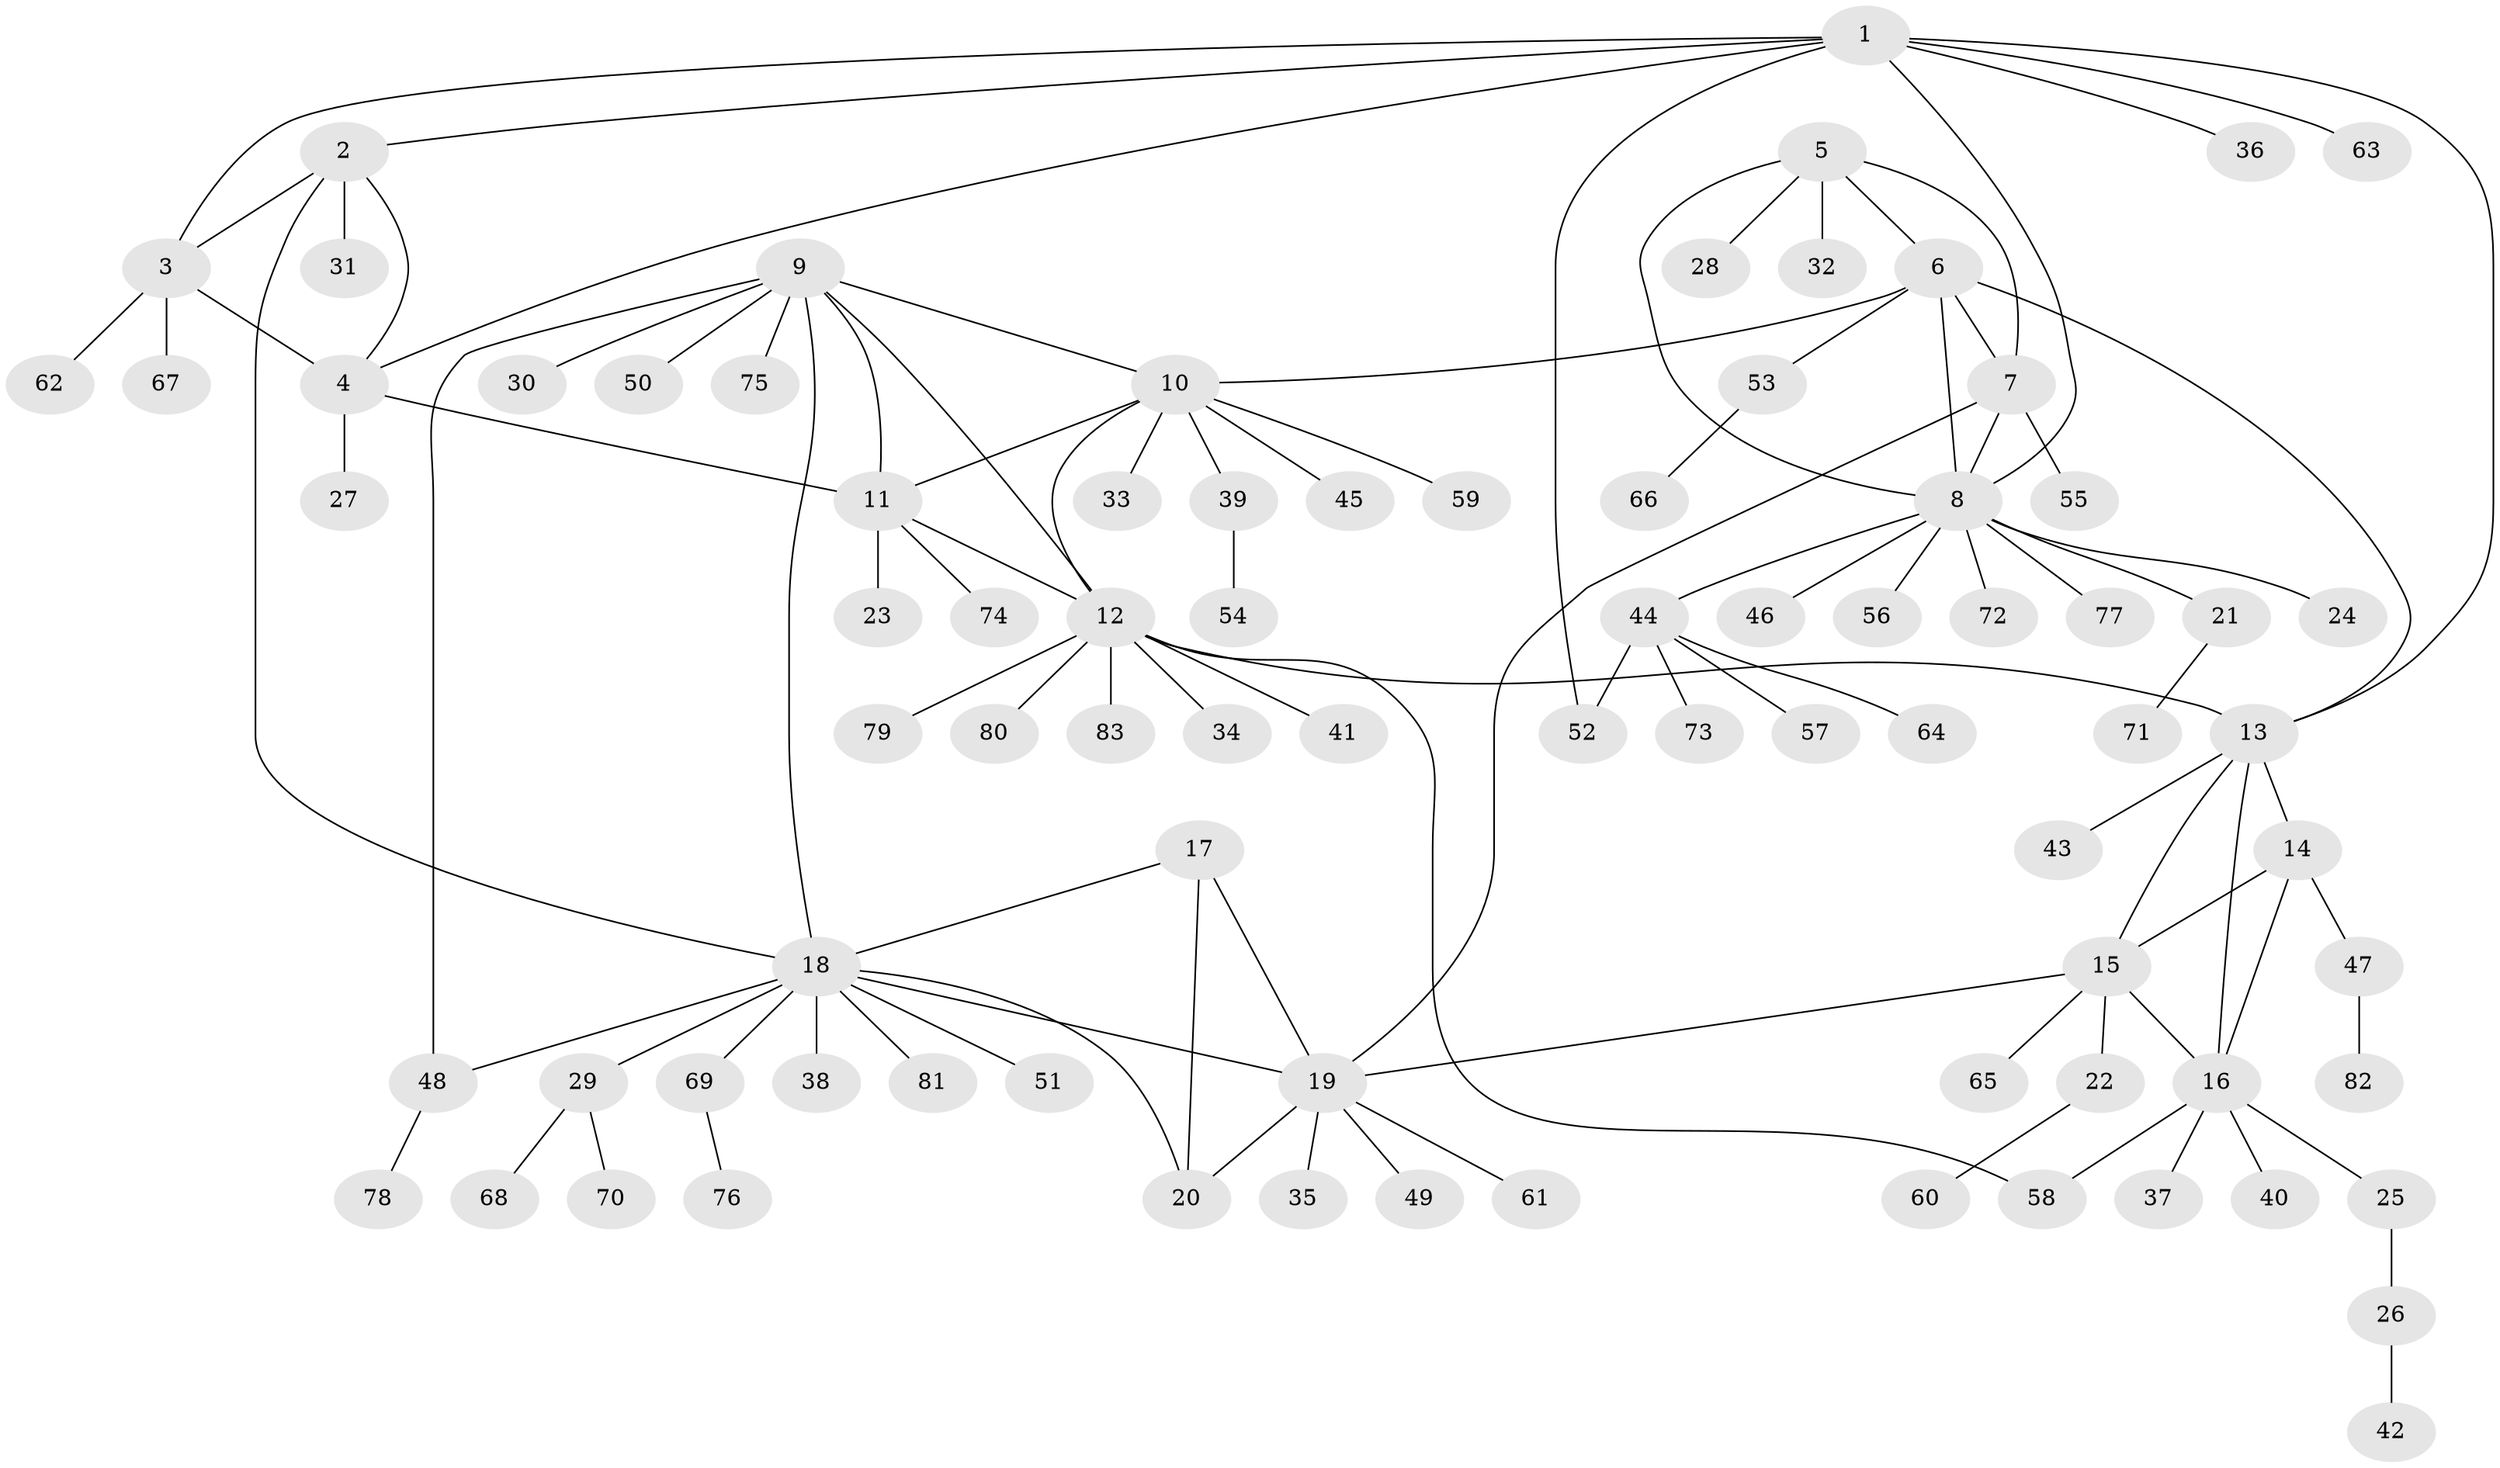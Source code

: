 // coarse degree distribution, {1: 0.47619047619047616, 5: 0.07142857142857142, 6: 0.09523809523809523, 3: 0.047619047619047616, 2: 0.14285714285714285, 4: 0.09523809523809523, 8: 0.047619047619047616, 9: 0.023809523809523808}
// Generated by graph-tools (version 1.1) at 2025/37/03/04/25 23:37:39]
// undirected, 83 vertices, 106 edges
graph export_dot {
  node [color=gray90,style=filled];
  1;
  2;
  3;
  4;
  5;
  6;
  7;
  8;
  9;
  10;
  11;
  12;
  13;
  14;
  15;
  16;
  17;
  18;
  19;
  20;
  21;
  22;
  23;
  24;
  25;
  26;
  27;
  28;
  29;
  30;
  31;
  32;
  33;
  34;
  35;
  36;
  37;
  38;
  39;
  40;
  41;
  42;
  43;
  44;
  45;
  46;
  47;
  48;
  49;
  50;
  51;
  52;
  53;
  54;
  55;
  56;
  57;
  58;
  59;
  60;
  61;
  62;
  63;
  64;
  65;
  66;
  67;
  68;
  69;
  70;
  71;
  72;
  73;
  74;
  75;
  76;
  77;
  78;
  79;
  80;
  81;
  82;
  83;
  1 -- 2;
  1 -- 3;
  1 -- 4;
  1 -- 8;
  1 -- 13;
  1 -- 36;
  1 -- 52;
  1 -- 63;
  2 -- 3;
  2 -- 4;
  2 -- 18;
  2 -- 31;
  3 -- 4;
  3 -- 62;
  3 -- 67;
  4 -- 11;
  4 -- 27;
  5 -- 6;
  5 -- 7;
  5 -- 8;
  5 -- 28;
  5 -- 32;
  6 -- 7;
  6 -- 8;
  6 -- 10;
  6 -- 13;
  6 -- 53;
  7 -- 8;
  7 -- 19;
  7 -- 55;
  8 -- 21;
  8 -- 24;
  8 -- 44;
  8 -- 46;
  8 -- 56;
  8 -- 72;
  8 -- 77;
  9 -- 10;
  9 -- 11;
  9 -- 12;
  9 -- 18;
  9 -- 30;
  9 -- 48;
  9 -- 50;
  9 -- 75;
  10 -- 11;
  10 -- 12;
  10 -- 33;
  10 -- 39;
  10 -- 45;
  10 -- 59;
  11 -- 12;
  11 -- 23;
  11 -- 74;
  12 -- 13;
  12 -- 34;
  12 -- 41;
  12 -- 58;
  12 -- 79;
  12 -- 80;
  12 -- 83;
  13 -- 14;
  13 -- 15;
  13 -- 16;
  13 -- 43;
  14 -- 15;
  14 -- 16;
  14 -- 47;
  15 -- 16;
  15 -- 19;
  15 -- 22;
  15 -- 65;
  16 -- 25;
  16 -- 37;
  16 -- 40;
  16 -- 58;
  17 -- 18;
  17 -- 19;
  17 -- 20;
  18 -- 19;
  18 -- 20;
  18 -- 29;
  18 -- 38;
  18 -- 48;
  18 -- 51;
  18 -- 69;
  18 -- 81;
  19 -- 20;
  19 -- 35;
  19 -- 49;
  19 -- 61;
  21 -- 71;
  22 -- 60;
  25 -- 26;
  26 -- 42;
  29 -- 68;
  29 -- 70;
  39 -- 54;
  44 -- 52;
  44 -- 57;
  44 -- 64;
  44 -- 73;
  47 -- 82;
  48 -- 78;
  53 -- 66;
  69 -- 76;
}
